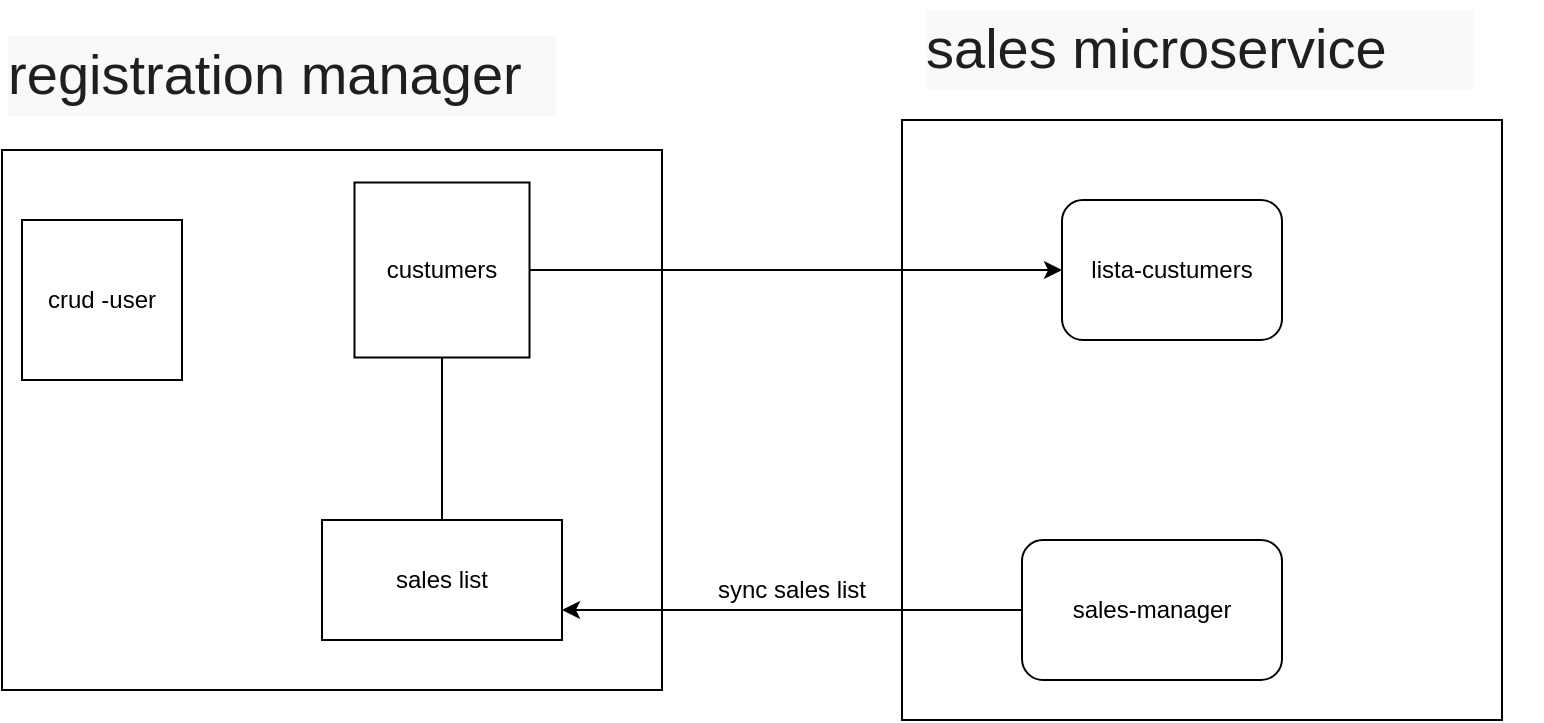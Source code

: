 <mxfile version="24.3.1" type="github">
  <diagram name="Página-1" id="cn_E2bbmITCYlaaLjFei">
    <mxGraphModel dx="1032" dy="493" grid="1" gridSize="10" guides="1" tooltips="1" connect="1" arrows="1" fold="1" page="1" pageScale="1" pageWidth="827" pageHeight="1169" math="0" shadow="0">
      <root>
        <mxCell id="0" />
        <mxCell id="1" parent="0" />
        <mxCell id="rKuE2fI94Vgp0qUUckkk-2" value="" style="rounded=0;whiteSpace=wrap;html=1;" vertex="1" parent="1">
          <mxGeometry x="40" y="95" width="330" height="270" as="geometry" />
        </mxCell>
        <mxCell id="rKuE2fI94Vgp0qUUckkk-3" value="" style="whiteSpace=wrap;html=1;aspect=fixed;" vertex="1" parent="1">
          <mxGeometry x="490" y="80" width="300" height="300" as="geometry" />
        </mxCell>
        <mxCell id="rKuE2fI94Vgp0qUUckkk-6" value="&#xa;&lt;pre style=&quot;unicode-bidi: isolate; font-size: 28px; line-height: 36px; background-color: rgb(248, 249, 250); border: none; padding: 2px 0.14em 2px 0px; position: relative; margin: -2px 0px; resize: none; font-family: inherit; overflow: hidden; text-align: left; width: 270px; white-space: pre-wrap; overflow-wrap: break-word; color: rgb(31, 31, 31); font-style: normal; font-variant-ligatures: normal; font-variant-caps: normal; font-weight: 400; letter-spacing: normal; orphans: 2; text-indent: 0px; text-transform: none; widows: 2; word-spacing: 0px; -webkit-text-stroke-width: 0px; text-decoration-thickness: initial; text-decoration-style: initial; text-decoration-color: initial;&quot; dir=&quot;ltr&quot; data-ved=&quot;2ahUKEwjelrbJueKFAxUDEbkGHW9EBxUQ3ewLegQIBRAU&quot; aria-label=&quot;Texto traduzido&quot; id=&quot;tw-target-text&quot; data-placeholder=&quot;Tradução&quot; class=&quot;tw-data-text tw-text-large tw-ta&quot;&gt;&lt;span lang=&quot;en&quot; class=&quot;Y2IQFc&quot;&gt;registration manager&lt;/span&gt;&lt;/pre&gt;&#xa;&#xa;" style="text;html=1;align=center;verticalAlign=middle;whiteSpace=wrap;rounded=0;" vertex="1" parent="1">
          <mxGeometry x="100" y="50" width="160" height="30" as="geometry" />
        </mxCell>
        <mxCell id="rKuE2fI94Vgp0qUUckkk-7" value="&lt;pre class=&quot;tw-data-text tw-text-large tw-ta&quot; data-placeholder=&quot;Tradução&quot; id=&quot;tw-target-text&quot; aria-label=&quot;Texto traduzido&quot; data-ved=&quot;2ahUKEwjelrbJueKFAxUDEbkGHW9EBxUQ3ewLegQIBRAU&quot; dir=&quot;ltr&quot; style=&quot;unicode-bidi: isolate; font-size: 28px; line-height: 36px; background-color: rgb(248, 249, 250); border: none; padding: 2px 0.14em 2px 0px; position: relative; margin: -2px 0px; resize: none; font-family: inherit; overflow: hidden; text-align: left; width: 270px; white-space: pre-wrap; overflow-wrap: break-word; color: rgb(31, 31, 31); font-style: normal; font-variant-ligatures: normal; font-variant-caps: normal; font-weight: 400; letter-spacing: normal; orphans: 2; text-indent: 0px; text-transform: none; widows: 2; word-spacing: 0px; -webkit-text-stroke-width: 0px; text-decoration-thickness: initial; text-decoration-style: initial; text-decoration-color: initial;&quot;&gt;&lt;span class=&quot;Y2IQFc&quot; lang=&quot;en&quot;&gt;sales microservice&lt;/span&gt;&lt;/pre&gt;" style="text;whiteSpace=wrap;html=1;" vertex="1" parent="1">
          <mxGeometry x="500" y="20" width="310" height="60" as="geometry" />
        </mxCell>
        <mxCell id="rKuE2fI94Vgp0qUUckkk-19" style="edgeStyle=orthogonalEdgeStyle;rounded=0;orthogonalLoop=1;jettySize=auto;html=1;exitX=1;exitY=0.5;exitDx=0;exitDy=0;" edge="1" parent="1" source="rKuE2fI94Vgp0qUUckkk-8" target="rKuE2fI94Vgp0qUUckkk-10">
          <mxGeometry relative="1" as="geometry" />
        </mxCell>
        <mxCell id="rKuE2fI94Vgp0qUUckkk-8" value="custumers" style="whiteSpace=wrap;html=1;aspect=fixed;" vertex="1" parent="1">
          <mxGeometry x="216.25" y="111.25" width="87.5" height="87.5" as="geometry" />
        </mxCell>
        <mxCell id="rKuE2fI94Vgp0qUUckkk-9" value="crud -user" style="whiteSpace=wrap;html=1;aspect=fixed;" vertex="1" parent="1">
          <mxGeometry x="50" y="130" width="80" height="80" as="geometry" />
        </mxCell>
        <mxCell id="rKuE2fI94Vgp0qUUckkk-10" value="lista-custumers" style="rounded=1;whiteSpace=wrap;html=1;" vertex="1" parent="1">
          <mxGeometry x="570" y="120" width="110" height="70" as="geometry" />
        </mxCell>
        <mxCell id="rKuE2fI94Vgp0qUUckkk-11" value="sales list" style="rounded=0;whiteSpace=wrap;html=1;" vertex="1" parent="1">
          <mxGeometry x="200" y="280" width="120" height="60" as="geometry" />
        </mxCell>
        <mxCell id="rKuE2fI94Vgp0qUUckkk-12" value="sales-manager" style="rounded=1;whiteSpace=wrap;html=1;" vertex="1" parent="1">
          <mxGeometry x="550" y="290" width="130" height="70" as="geometry" />
        </mxCell>
        <mxCell id="rKuE2fI94Vgp0qUUckkk-14" value="" style="endArrow=classic;html=1;rounded=0;entryX=1;entryY=0.75;entryDx=0;entryDy=0;" edge="1" parent="1" source="rKuE2fI94Vgp0qUUckkk-12" target="rKuE2fI94Vgp0qUUckkk-11">
          <mxGeometry width="50" height="50" relative="1" as="geometry">
            <mxPoint x="390" y="280" as="sourcePoint" />
            <mxPoint x="440" y="230" as="targetPoint" />
          </mxGeometry>
        </mxCell>
        <mxCell id="rKuE2fI94Vgp0qUUckkk-16" value="sync sales list" style="text;html=1;align=center;verticalAlign=middle;whiteSpace=wrap;rounded=0;" vertex="1" parent="1">
          <mxGeometry x="390" y="300" width="90" height="30" as="geometry" />
        </mxCell>
        <mxCell id="rKuE2fI94Vgp0qUUckkk-25" value="" style="endArrow=none;html=1;rounded=0;" edge="1" parent="1" source="rKuE2fI94Vgp0qUUckkk-11" target="rKuE2fI94Vgp0qUUckkk-8">
          <mxGeometry width="50" height="50" relative="1" as="geometry">
            <mxPoint x="390" y="280" as="sourcePoint" />
            <mxPoint x="440" y="230" as="targetPoint" />
          </mxGeometry>
        </mxCell>
      </root>
    </mxGraphModel>
  </diagram>
</mxfile>
